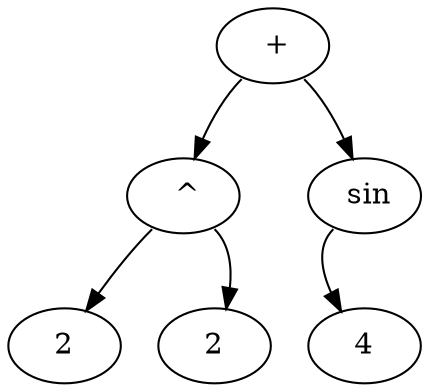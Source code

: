 digraph G {
93891504404112[label = "2"]
93891504404272[label = " ^"]
93891504404272:sw ->93891504404112;
93891504404272:se ->93891504404192;
93891504404192[label = "2"]
93891504404512[label = " +"]
93891504404512:sw ->93891504404272;
93891504404512:se ->93891504404432;
93891504404352[label = "4"]
93891504404432[label = " sin"]
93891504404432:sw ->93891504404352;

}